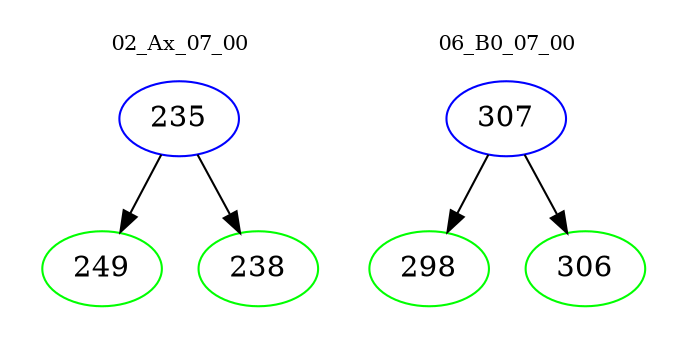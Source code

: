 digraph{
subgraph cluster_0 {
color = white
label = "02_Ax_07_00";
fontsize=10;
T0_235 [label="235", color="blue"]
T0_235 -> T0_249 [color="black"]
T0_249 [label="249", color="green"]
T0_235 -> T0_238 [color="black"]
T0_238 [label="238", color="green"]
}
subgraph cluster_1 {
color = white
label = "06_B0_07_00";
fontsize=10;
T1_307 [label="307", color="blue"]
T1_307 -> T1_298 [color="black"]
T1_298 [label="298", color="green"]
T1_307 -> T1_306 [color="black"]
T1_306 [label="306", color="green"]
}
}
